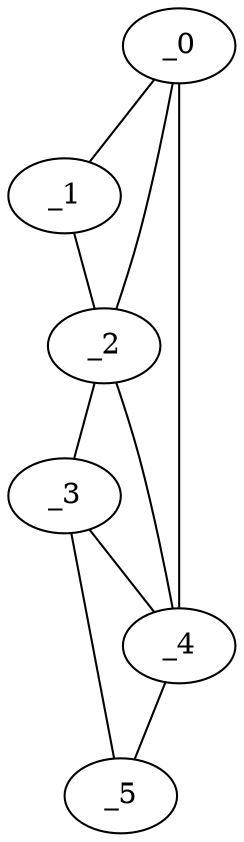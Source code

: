 graph "obj94__105.gxl" {
	_0	 [x=26,
		y=47];
	_1	 [x=45,
		y=42];
	_0 -- _1	 [valence=1];
	_2	 [x=55,
		y=44];
	_0 -- _2	 [valence=2];
	_4	 [x=78,
		y=75];
	_0 -- _4	 [valence=1];
	_1 -- _2	 [valence=1];
	_3	 [x=63,
		y=48];
	_2 -- _3	 [valence=1];
	_2 -- _4	 [valence=2];
	_3 -- _4	 [valence=1];
	_5	 [x=98,
		y=67];
	_3 -- _5	 [valence=1];
	_4 -- _5	 [valence=1];
}
